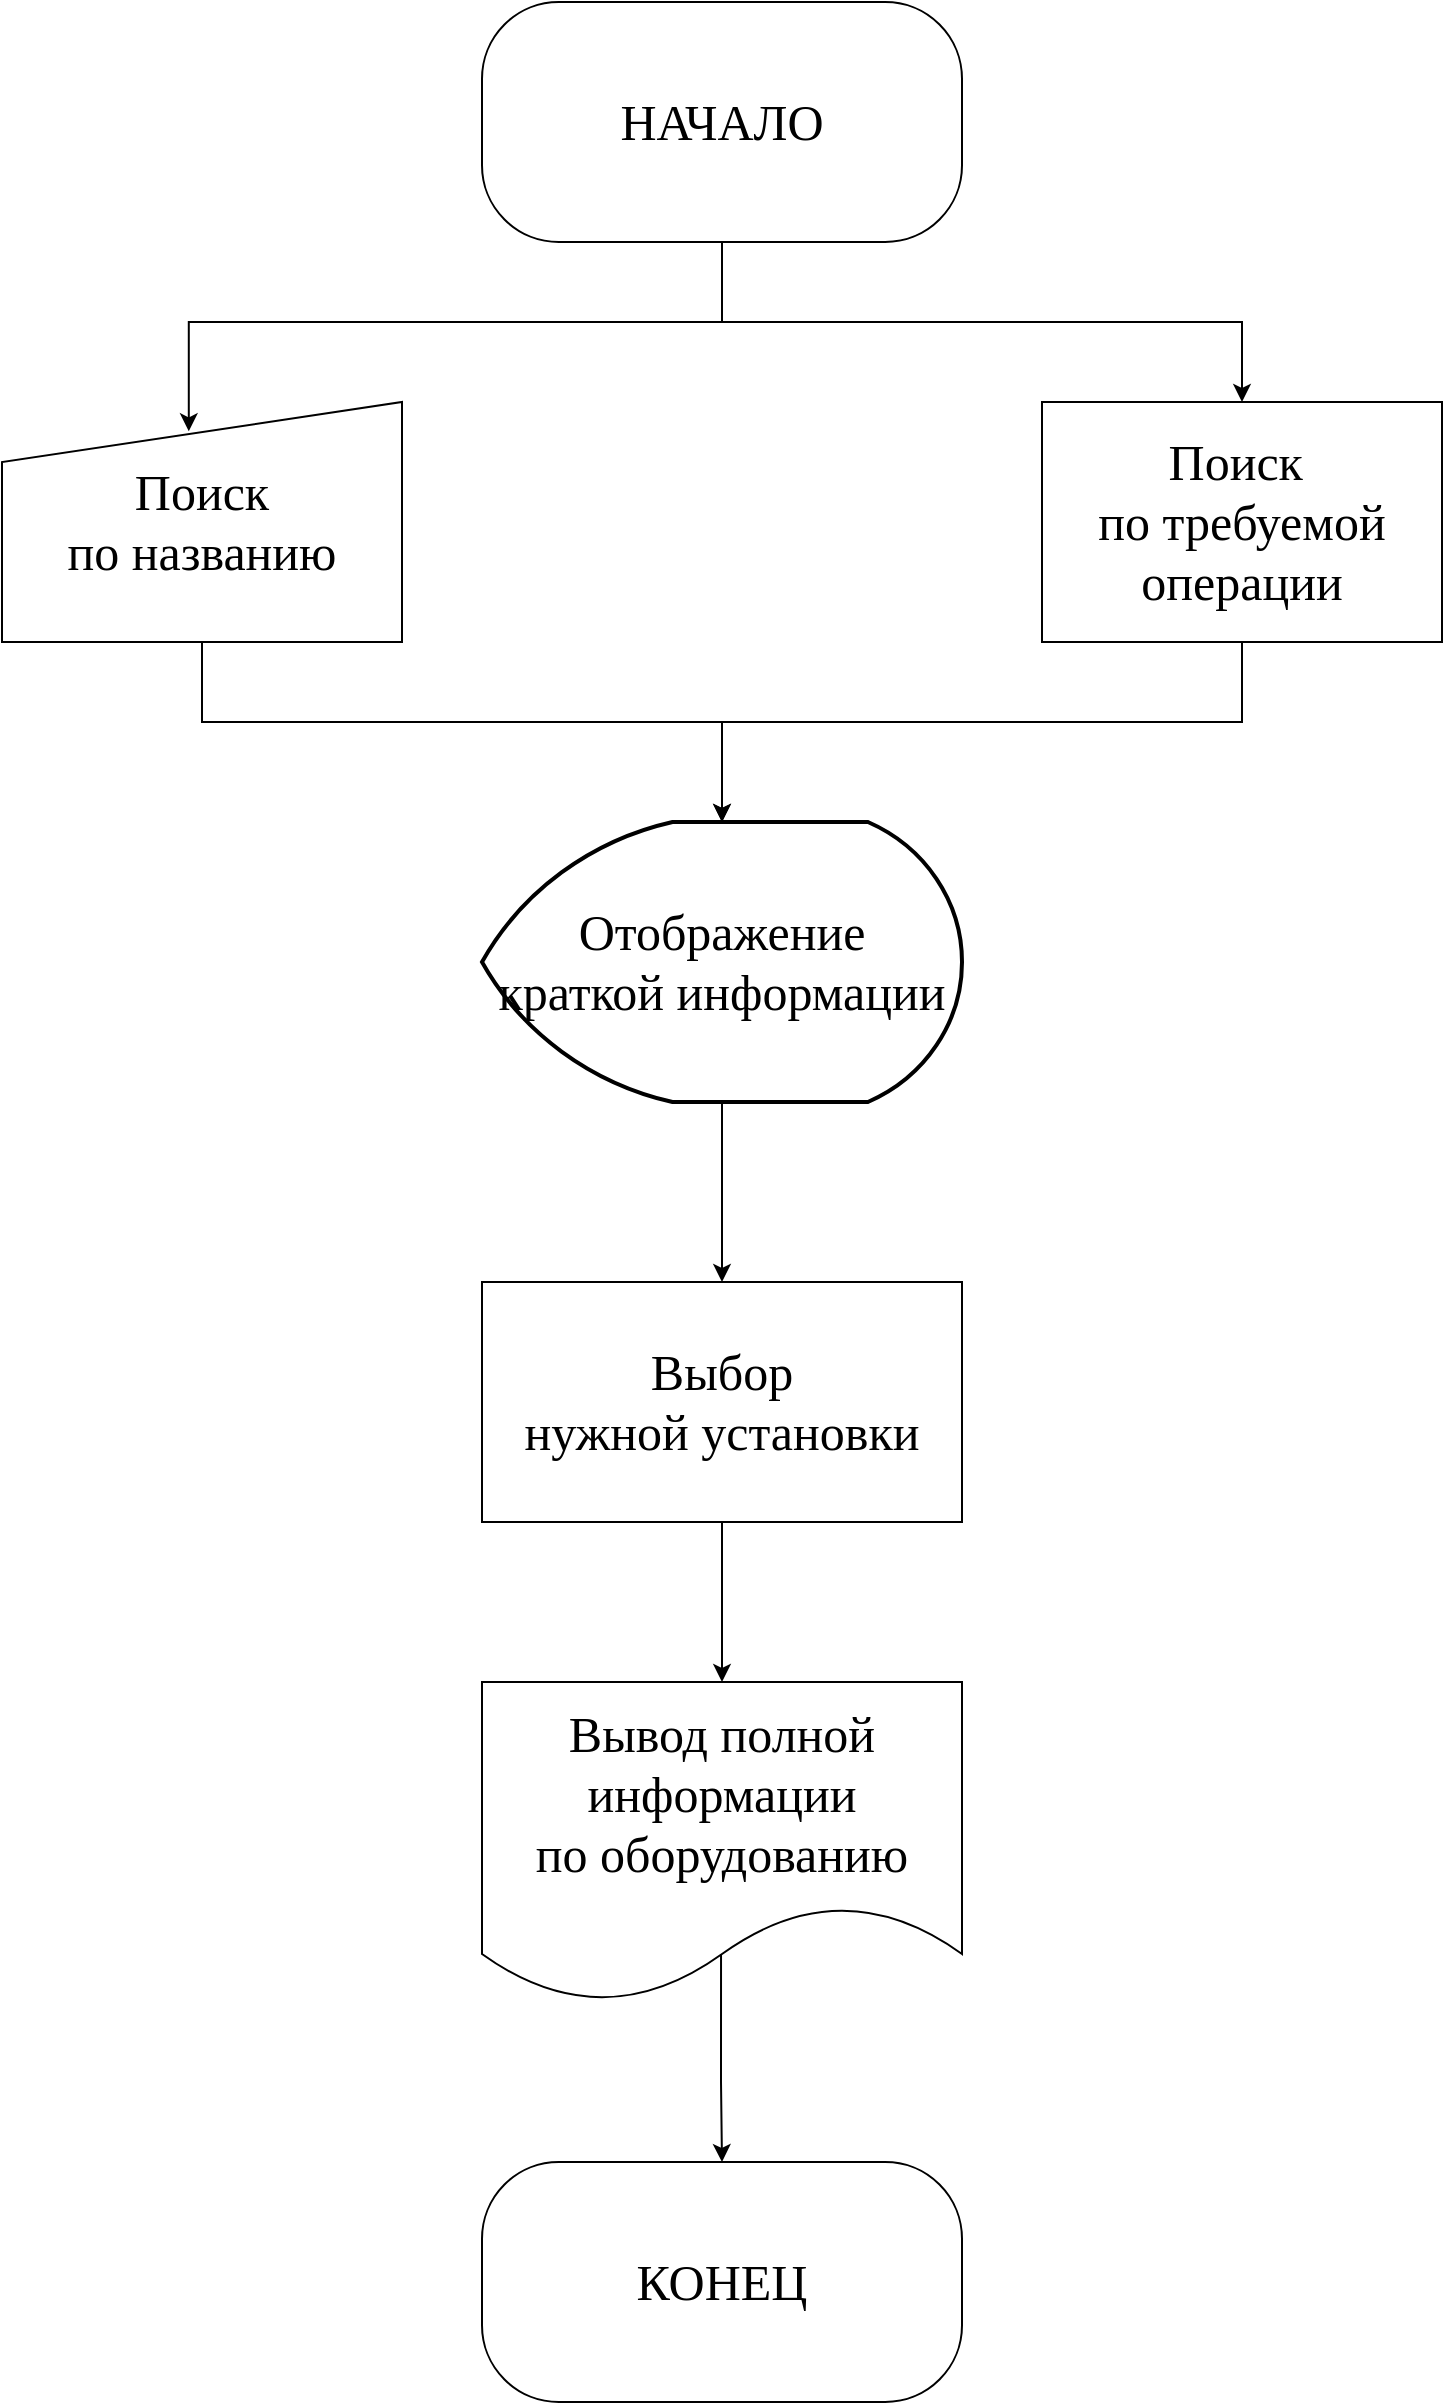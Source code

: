 <mxfile version="21.1.5" type="github">
  <diagram name="Page-1" id="8wOq9gKMgsroS9lOQ_Xg">
    <mxGraphModel dx="2868" dy="1592" grid="1" gridSize="10" guides="1" tooltips="1" connect="1" arrows="1" fold="1" page="1" pageScale="1" pageWidth="1654" pageHeight="2336" math="0" shadow="0">
      <root>
        <mxCell id="0" />
        <mxCell id="1" parent="0" />
        <mxCell id="F7DOe3f4gSxOKFVeKhd5-9" style="edgeStyle=orthogonalEdgeStyle;rounded=0;orthogonalLoop=1;jettySize=auto;html=1;entryX=0.467;entryY=0.122;entryDx=0;entryDy=0;entryPerimeter=0;" edge="1" parent="1" source="F7DOe3f4gSxOKFVeKhd5-1" target="F7DOe3f4gSxOKFVeKhd5-2">
          <mxGeometry relative="1" as="geometry">
            <Array as="points">
              <mxPoint x="720" y="280" />
              <mxPoint x="453" y="280" />
            </Array>
          </mxGeometry>
        </mxCell>
        <mxCell id="F7DOe3f4gSxOKFVeKhd5-10" style="edgeStyle=orthogonalEdgeStyle;rounded=0;orthogonalLoop=1;jettySize=auto;html=1;exitX=0.5;exitY=1;exitDx=0;exitDy=0;entryX=0.5;entryY=0;entryDx=0;entryDy=0;" edge="1" parent="1" source="F7DOe3f4gSxOKFVeKhd5-1" target="F7DOe3f4gSxOKFVeKhd5-3">
          <mxGeometry relative="1" as="geometry" />
        </mxCell>
        <mxCell id="F7DOe3f4gSxOKFVeKhd5-1" value="&lt;font style=&quot;font-size: 25px;&quot;&gt;НАЧАЛО&lt;/font&gt;" style="rounded=1;whiteSpace=wrap;html=1;arcSize=32;fontFamily=Tahoma;fontSize=25;" vertex="1" parent="1">
          <mxGeometry x="600" y="120" width="240" height="120" as="geometry" />
        </mxCell>
        <mxCell id="F7DOe3f4gSxOKFVeKhd5-11" style="edgeStyle=orthogonalEdgeStyle;rounded=0;orthogonalLoop=1;jettySize=auto;html=1;entryX=0.5;entryY=0;entryDx=0;entryDy=0;entryPerimeter=0;" edge="1" parent="1" source="F7DOe3f4gSxOKFVeKhd5-2" target="F7DOe3f4gSxOKFVeKhd5-4">
          <mxGeometry relative="1" as="geometry">
            <Array as="points">
              <mxPoint x="460" y="480" />
              <mxPoint x="720" y="480" />
            </Array>
          </mxGeometry>
        </mxCell>
        <mxCell id="F7DOe3f4gSxOKFVeKhd5-2" value="Поиск &lt;br style=&quot;font-size: 25px;&quot;&gt;по названию" style="shape=manualInput;whiteSpace=wrap;html=1;fontSize=25;fontFamily=Tahoma;" vertex="1" parent="1">
          <mxGeometry x="360" y="320" width="200" height="120" as="geometry" />
        </mxCell>
        <mxCell id="F7DOe3f4gSxOKFVeKhd5-12" style="edgeStyle=orthogonalEdgeStyle;rounded=0;orthogonalLoop=1;jettySize=auto;html=1;exitX=0.5;exitY=1;exitDx=0;exitDy=0;entryX=0.5;entryY=0;entryDx=0;entryDy=0;entryPerimeter=0;" edge="1" parent="1" source="F7DOe3f4gSxOKFVeKhd5-3" target="F7DOe3f4gSxOKFVeKhd5-4">
          <mxGeometry relative="1" as="geometry">
            <Array as="points">
              <mxPoint x="980" y="480" />
              <mxPoint x="720" y="480" />
            </Array>
          </mxGeometry>
        </mxCell>
        <mxCell id="F7DOe3f4gSxOKFVeKhd5-3" value="Поиск&amp;nbsp;&lt;br style=&quot;font-size: 25px;&quot;&gt;по требуемой операции" style="rounded=0;whiteSpace=wrap;html=1;fontFamily=Tahoma;fontSize=25;" vertex="1" parent="1">
          <mxGeometry x="880" y="320" width="200" height="120" as="geometry" />
        </mxCell>
        <mxCell id="F7DOe3f4gSxOKFVeKhd5-13" style="edgeStyle=orthogonalEdgeStyle;rounded=0;orthogonalLoop=1;jettySize=auto;html=1;exitX=0.5;exitY=1;exitDx=0;exitDy=0;exitPerimeter=0;entryX=0.5;entryY=0;entryDx=0;entryDy=0;" edge="1" parent="1" source="F7DOe3f4gSxOKFVeKhd5-4" target="F7DOe3f4gSxOKFVeKhd5-5">
          <mxGeometry relative="1" as="geometry" />
        </mxCell>
        <mxCell id="F7DOe3f4gSxOKFVeKhd5-4" value="Отображение &lt;br style=&quot;font-size: 25px;&quot;&gt;краткой информации" style="strokeWidth=2;html=1;shape=mxgraph.flowchart.display;whiteSpace=wrap;fontFamily=Tahoma;fontSize=25;" vertex="1" parent="1">
          <mxGeometry x="600" y="530" width="240" height="140" as="geometry" />
        </mxCell>
        <mxCell id="F7DOe3f4gSxOKFVeKhd5-14" style="edgeStyle=orthogonalEdgeStyle;rounded=0;orthogonalLoop=1;jettySize=auto;html=1;exitX=0.5;exitY=1;exitDx=0;exitDy=0;entryX=0.5;entryY=0;entryDx=0;entryDy=0;" edge="1" parent="1" source="F7DOe3f4gSxOKFVeKhd5-5" target="F7DOe3f4gSxOKFVeKhd5-6">
          <mxGeometry relative="1" as="geometry" />
        </mxCell>
        <mxCell id="F7DOe3f4gSxOKFVeKhd5-5" value="Выбор &lt;br&gt;нужной установки&lt;br&gt;" style="rounded=0;whiteSpace=wrap;html=1;fontFamily=Tahoma;fontSize=25;" vertex="1" parent="1">
          <mxGeometry x="600" y="760" width="240" height="120" as="geometry" />
        </mxCell>
        <mxCell id="F7DOe3f4gSxOKFVeKhd5-15" style="edgeStyle=orthogonalEdgeStyle;rounded=0;orthogonalLoop=1;jettySize=auto;html=1;entryX=0.5;entryY=0;entryDx=0;entryDy=0;exitX=0.498;exitY=0.84;exitDx=0;exitDy=0;exitPerimeter=0;" edge="1" parent="1" source="F7DOe3f4gSxOKFVeKhd5-6" target="F7DOe3f4gSxOKFVeKhd5-8">
          <mxGeometry relative="1" as="geometry">
            <mxPoint x="720" y="1120" as="sourcePoint" />
          </mxGeometry>
        </mxCell>
        <mxCell id="F7DOe3f4gSxOKFVeKhd5-6" value="Вывод полной информации&lt;br style=&quot;font-size: 25px;&quot;&gt;по оборудованию" style="shape=document;whiteSpace=wrap;html=1;boundedLbl=1;fontFamily=Tahoma;fontSize=25;" vertex="1" parent="1">
          <mxGeometry x="600" y="960" width="240" height="160" as="geometry" />
        </mxCell>
        <mxCell id="F7DOe3f4gSxOKFVeKhd5-8" value="&lt;font style=&quot;font-size: 25px;&quot;&gt;КОНЕЦ&lt;/font&gt;" style="rounded=1;whiteSpace=wrap;html=1;arcSize=32;fontFamily=Tahoma;fontSize=25;" vertex="1" parent="1">
          <mxGeometry x="600" y="1200" width="240" height="120" as="geometry" />
        </mxCell>
      </root>
    </mxGraphModel>
  </diagram>
</mxfile>
